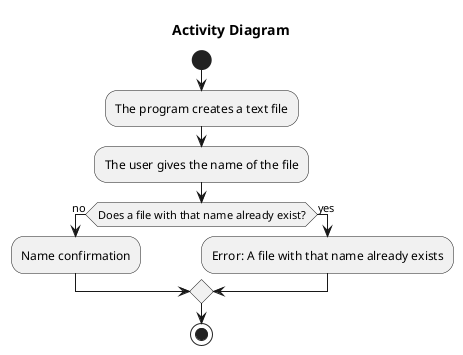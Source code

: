 @startuml

title Activity Diagram 

start

:The program creates a text file; 
:The user gives the name of the file;


if (Does a file with that name already exist?) then (no)
  :Name confirmation;
else (yes)
  :Error: A file with that name already exists;
endif

stop

@enduml
